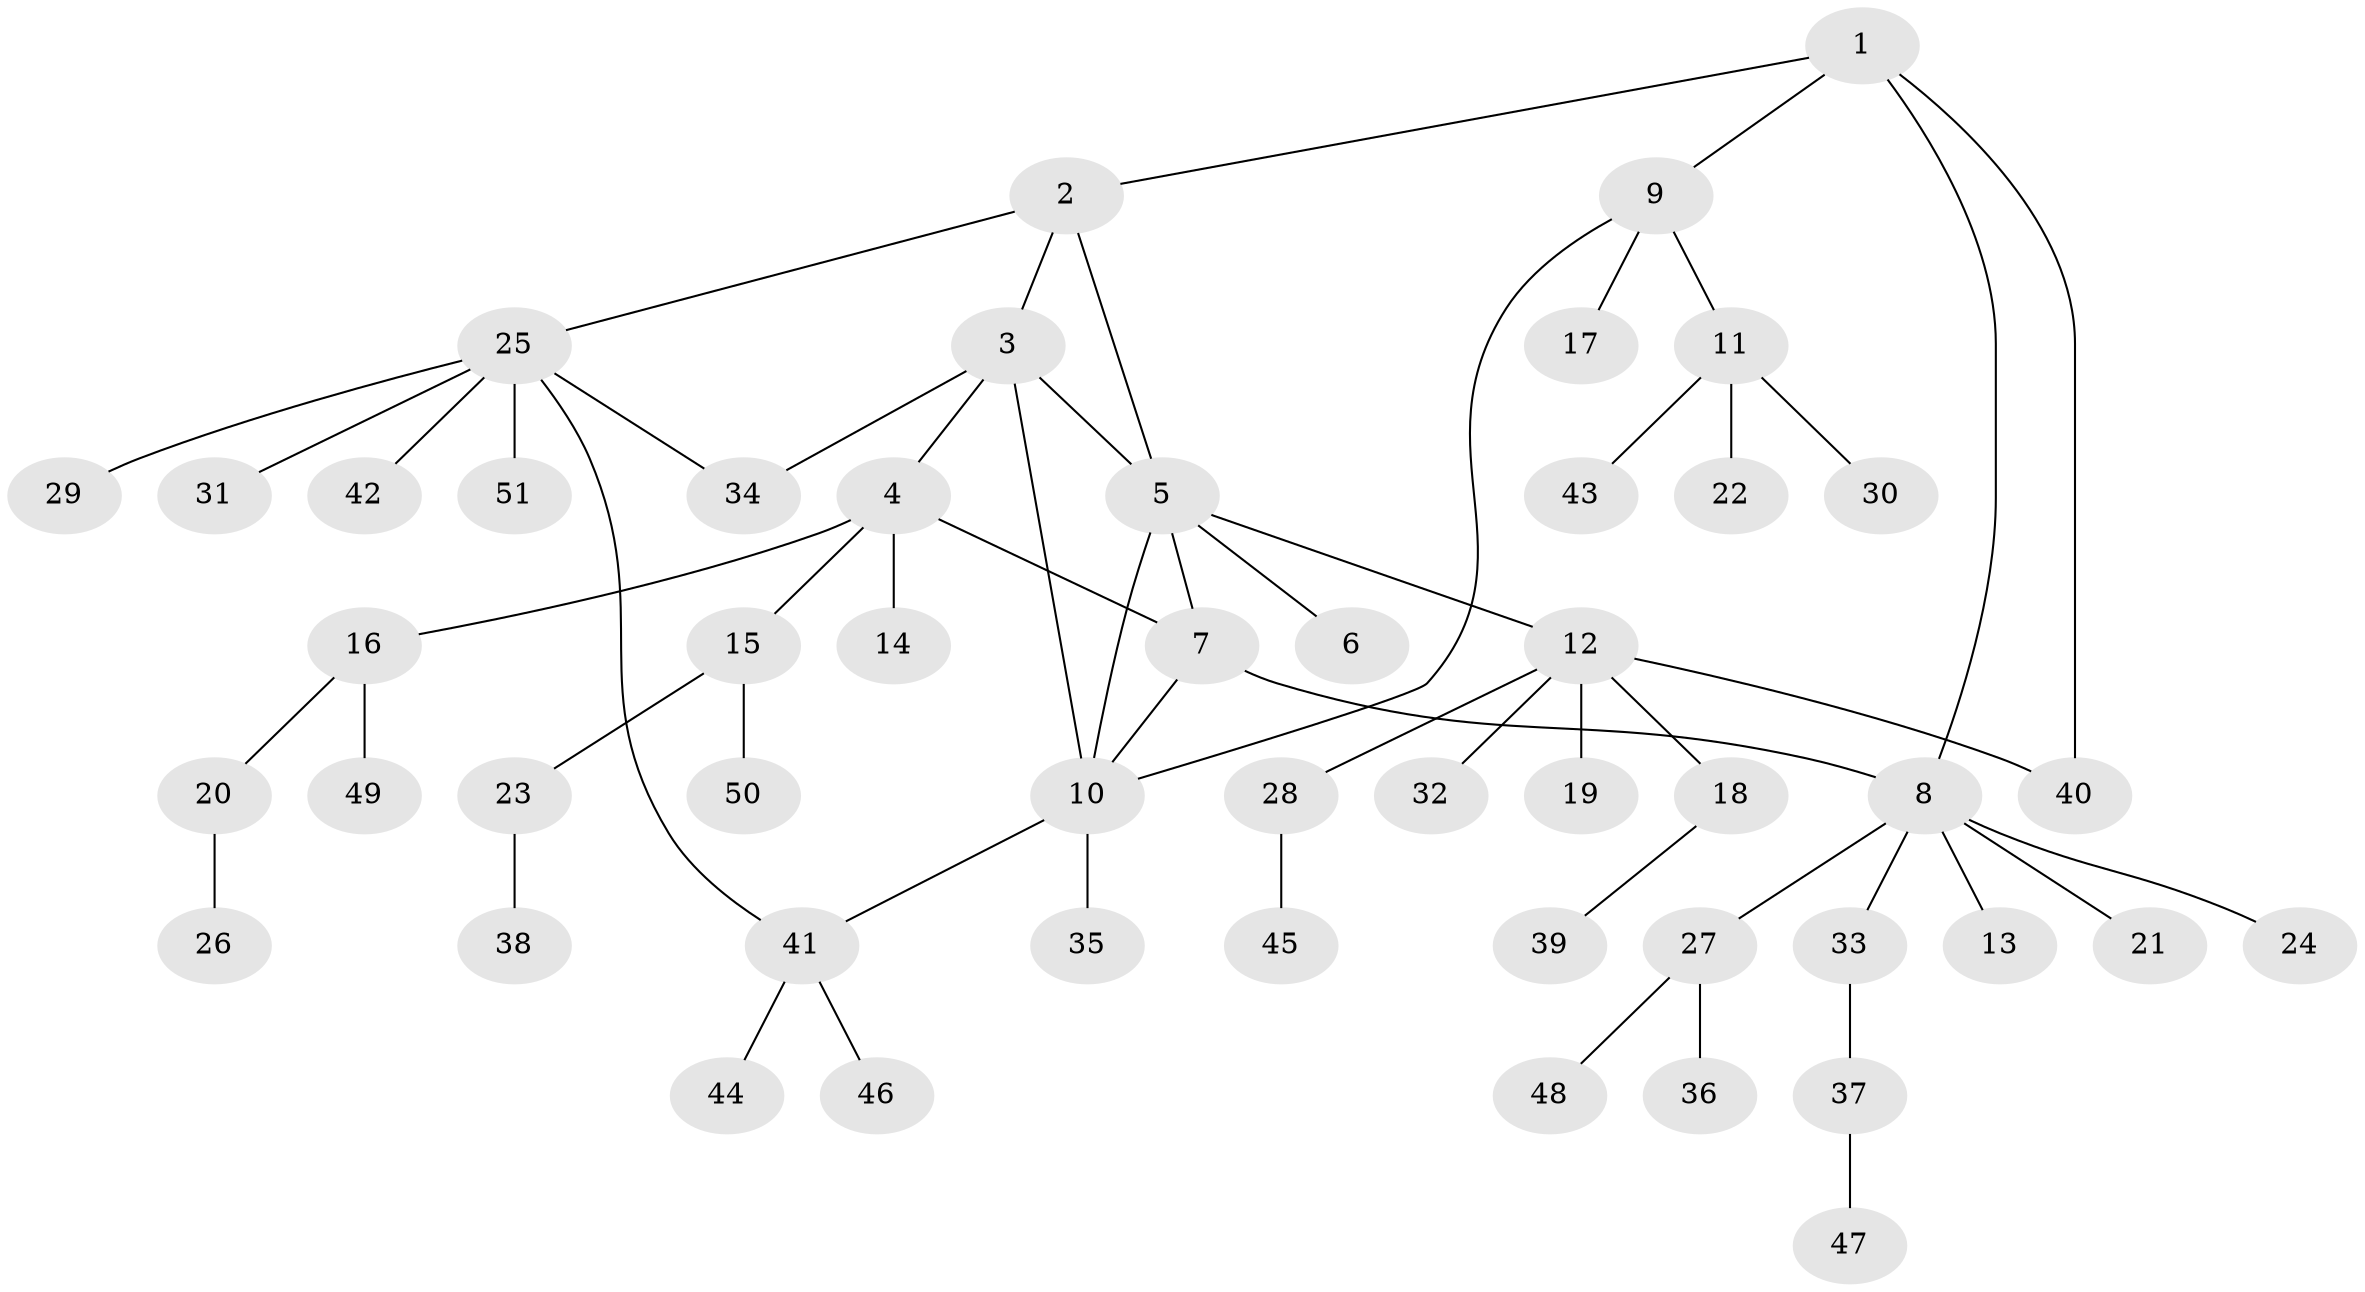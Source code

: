 // Generated by graph-tools (version 1.1) at 2025/15/03/09/25 04:15:44]
// undirected, 51 vertices, 59 edges
graph export_dot {
graph [start="1"]
  node [color=gray90,style=filled];
  1;
  2;
  3;
  4;
  5;
  6;
  7;
  8;
  9;
  10;
  11;
  12;
  13;
  14;
  15;
  16;
  17;
  18;
  19;
  20;
  21;
  22;
  23;
  24;
  25;
  26;
  27;
  28;
  29;
  30;
  31;
  32;
  33;
  34;
  35;
  36;
  37;
  38;
  39;
  40;
  41;
  42;
  43;
  44;
  45;
  46;
  47;
  48;
  49;
  50;
  51;
  1 -- 2;
  1 -- 8;
  1 -- 9;
  1 -- 40;
  2 -- 3;
  2 -- 5;
  2 -- 25;
  3 -- 4;
  3 -- 5;
  3 -- 10;
  3 -- 34;
  4 -- 7;
  4 -- 14;
  4 -- 15;
  4 -- 16;
  5 -- 6;
  5 -- 7;
  5 -- 10;
  5 -- 12;
  7 -- 8;
  7 -- 10;
  8 -- 13;
  8 -- 21;
  8 -- 24;
  8 -- 27;
  8 -- 33;
  9 -- 10;
  9 -- 11;
  9 -- 17;
  10 -- 35;
  10 -- 41;
  11 -- 22;
  11 -- 30;
  11 -- 43;
  12 -- 18;
  12 -- 19;
  12 -- 28;
  12 -- 32;
  12 -- 40;
  15 -- 23;
  15 -- 50;
  16 -- 20;
  16 -- 49;
  18 -- 39;
  20 -- 26;
  23 -- 38;
  25 -- 29;
  25 -- 31;
  25 -- 34;
  25 -- 41;
  25 -- 42;
  25 -- 51;
  27 -- 36;
  27 -- 48;
  28 -- 45;
  33 -- 37;
  37 -- 47;
  41 -- 44;
  41 -- 46;
}
